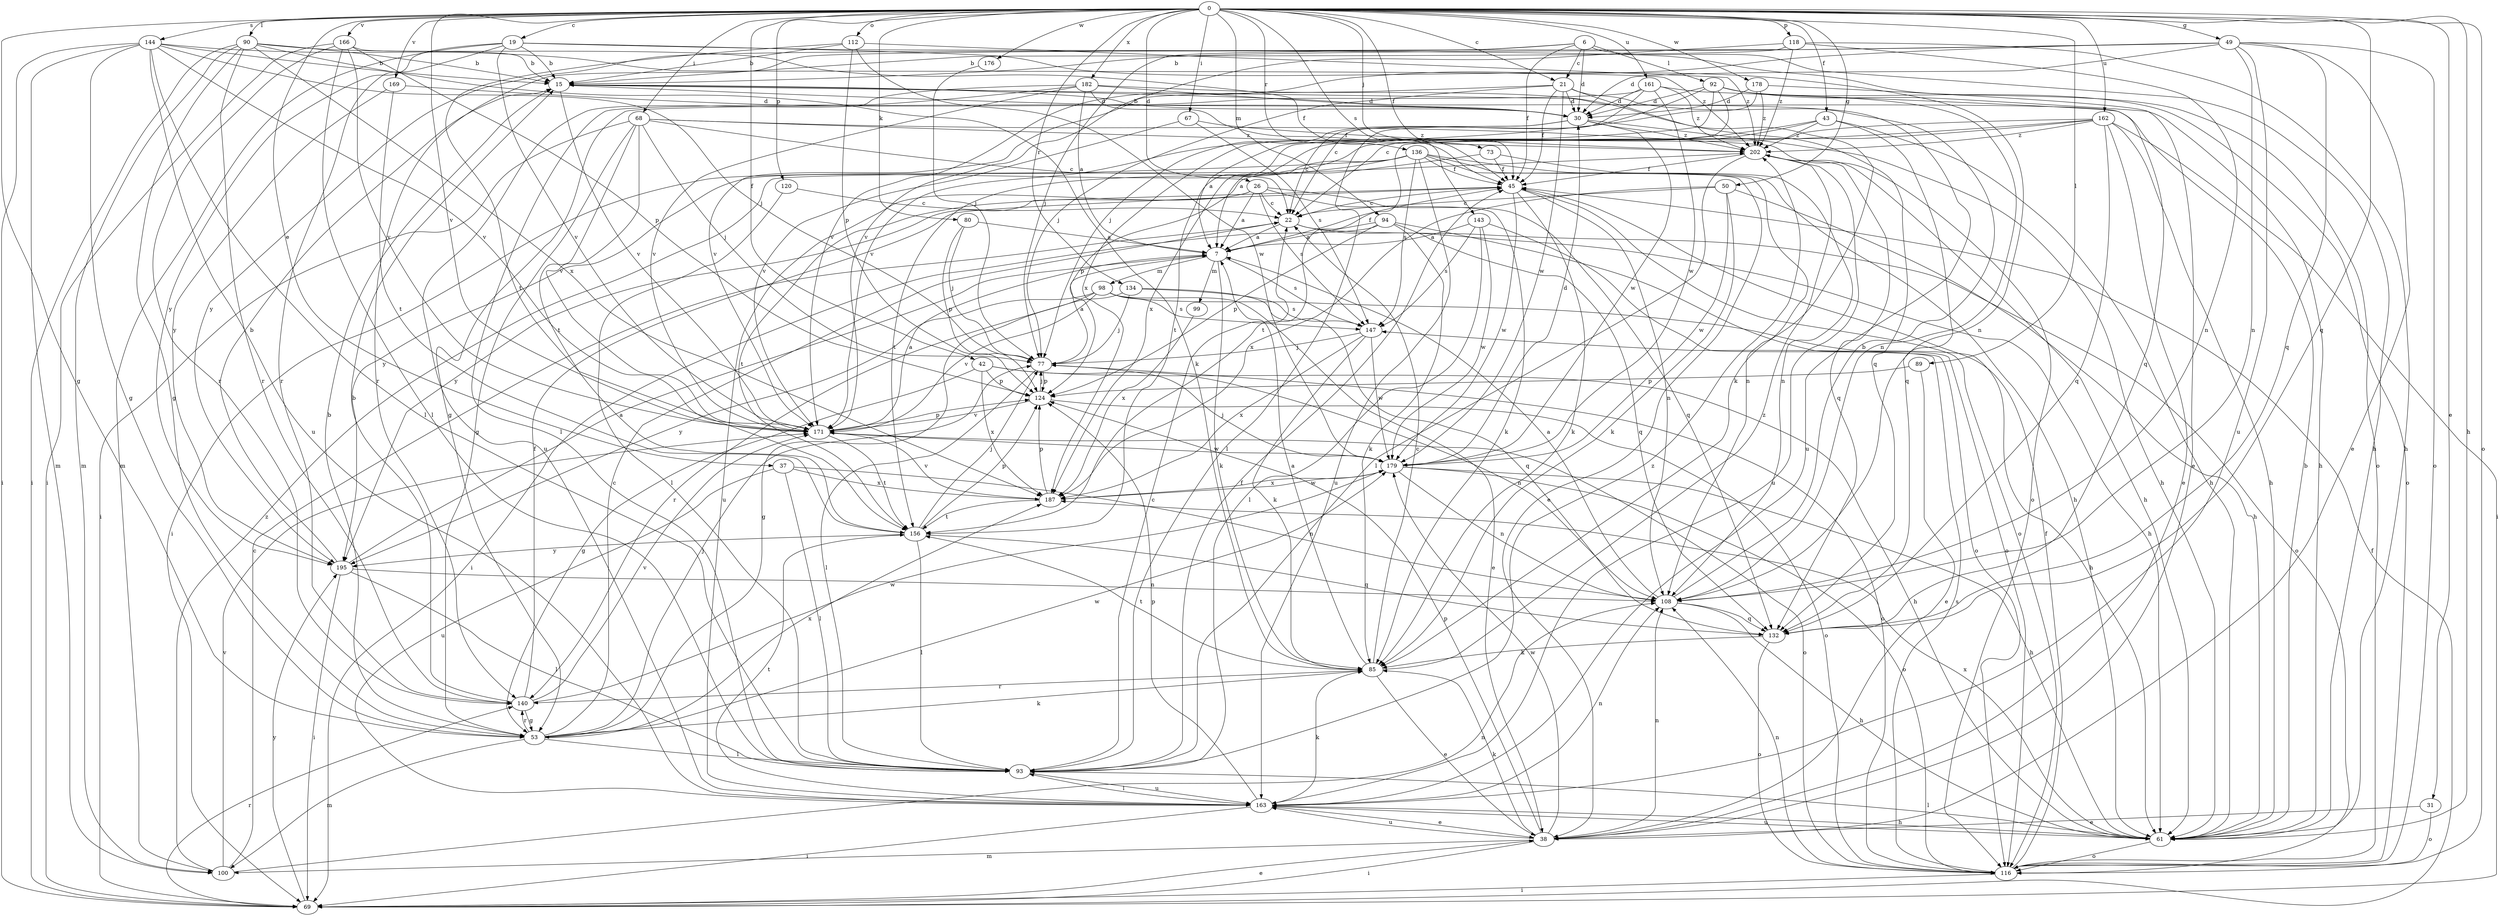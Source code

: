 strict digraph  {
0;
6;
7;
15;
19;
21;
22;
26;
30;
31;
37;
38;
42;
43;
45;
49;
50;
53;
61;
67;
68;
69;
73;
77;
80;
85;
89;
90;
92;
93;
94;
98;
99;
100;
108;
112;
116;
118;
120;
124;
132;
134;
136;
140;
143;
144;
147;
156;
161;
162;
163;
166;
169;
171;
176;
178;
179;
182;
187;
195;
202;
0 -> 19  [label=c];
0 -> 21  [label=c];
0 -> 26  [label=d];
0 -> 31  [label=e];
0 -> 37  [label=e];
0 -> 42  [label=f];
0 -> 43  [label=f];
0 -> 45  [label=f];
0 -> 49  [label=g];
0 -> 50  [label=g];
0 -> 53  [label=g];
0 -> 61  [label=h];
0 -> 67  [label=i];
0 -> 68  [label=i];
0 -> 73  [label=j];
0 -> 80  [label=k];
0 -> 89  [label=l];
0 -> 90  [label=l];
0 -> 94  [label=m];
0 -> 112  [label=o];
0 -> 116  [label=o];
0 -> 118  [label=p];
0 -> 120  [label=p];
0 -> 132  [label=q];
0 -> 134  [label=r];
0 -> 136  [label=r];
0 -> 143  [label=s];
0 -> 144  [label=s];
0 -> 161  [label=u];
0 -> 162  [label=u];
0 -> 166  [label=v];
0 -> 169  [label=v];
0 -> 171  [label=v];
0 -> 176  [label=w];
0 -> 178  [label=w];
0 -> 182  [label=x];
6 -> 21  [label=c];
6 -> 30  [label=d];
6 -> 45  [label=f];
6 -> 61  [label=h];
6 -> 77  [label=j];
6 -> 92  [label=l];
6 -> 195  [label=y];
7 -> 45  [label=f];
7 -> 85  [label=k];
7 -> 98  [label=m];
7 -> 99  [label=m];
7 -> 147  [label=s];
15 -> 30  [label=d];
15 -> 171  [label=v];
19 -> 15  [label=b];
19 -> 100  [label=m];
19 -> 108  [label=n];
19 -> 116  [label=o];
19 -> 140  [label=r];
19 -> 171  [label=v];
19 -> 195  [label=y];
21 -> 30  [label=d];
21 -> 45  [label=f];
21 -> 77  [label=j];
21 -> 85  [label=k];
21 -> 163  [label=u];
21 -> 171  [label=v];
21 -> 179  [label=w];
22 -> 7  [label=a];
22 -> 61  [label=h];
22 -> 116  [label=o];
26 -> 7  [label=a];
26 -> 22  [label=c];
26 -> 85  [label=k];
26 -> 132  [label=q];
26 -> 147  [label=s];
26 -> 156  [label=t];
26 -> 163  [label=u];
30 -> 15  [label=b];
30 -> 22  [label=c];
30 -> 61  [label=h];
30 -> 93  [label=l];
30 -> 179  [label=w];
30 -> 202  [label=z];
31 -> 38  [label=e];
31 -> 116  [label=o];
37 -> 93  [label=l];
37 -> 108  [label=n];
37 -> 163  [label=u];
37 -> 187  [label=x];
38 -> 69  [label=i];
38 -> 85  [label=k];
38 -> 100  [label=m];
38 -> 108  [label=n];
38 -> 124  [label=p];
38 -> 163  [label=u];
38 -> 179  [label=w];
42 -> 53  [label=g];
42 -> 61  [label=h];
42 -> 108  [label=n];
42 -> 124  [label=p];
42 -> 187  [label=x];
43 -> 7  [label=a];
43 -> 61  [label=h];
43 -> 132  [label=q];
43 -> 156  [label=t];
43 -> 202  [label=z];
45 -> 22  [label=c];
45 -> 85  [label=k];
45 -> 108  [label=n];
45 -> 116  [label=o];
45 -> 179  [label=w];
45 -> 195  [label=y];
49 -> 15  [label=b];
49 -> 30  [label=d];
49 -> 38  [label=e];
49 -> 108  [label=n];
49 -> 116  [label=o];
49 -> 132  [label=q];
49 -> 140  [label=r];
49 -> 163  [label=u];
49 -> 171  [label=v];
50 -> 22  [label=c];
50 -> 61  [label=h];
50 -> 85  [label=k];
50 -> 179  [label=w];
50 -> 187  [label=x];
53 -> 15  [label=b];
53 -> 22  [label=c];
53 -> 77  [label=j];
53 -> 85  [label=k];
53 -> 93  [label=l];
53 -> 100  [label=m];
53 -> 140  [label=r];
53 -> 179  [label=w];
53 -> 187  [label=x];
61 -> 15  [label=b];
61 -> 93  [label=l];
61 -> 116  [label=o];
61 -> 163  [label=u];
61 -> 187  [label=x];
67 -> 147  [label=s];
67 -> 171  [label=v];
67 -> 202  [label=z];
68 -> 22  [label=c];
68 -> 53  [label=g];
68 -> 69  [label=i];
68 -> 77  [label=j];
68 -> 116  [label=o];
68 -> 156  [label=t];
68 -> 171  [label=v];
68 -> 202  [label=z];
69 -> 38  [label=e];
69 -> 45  [label=f];
69 -> 140  [label=r];
69 -> 195  [label=y];
73 -> 45  [label=f];
73 -> 108  [label=n];
73 -> 124  [label=p];
77 -> 7  [label=a];
77 -> 93  [label=l];
77 -> 116  [label=o];
77 -> 124  [label=p];
80 -> 7  [label=a];
80 -> 77  [label=j];
80 -> 124  [label=p];
85 -> 7  [label=a];
85 -> 22  [label=c];
85 -> 38  [label=e];
85 -> 140  [label=r];
85 -> 156  [label=t];
85 -> 202  [label=z];
89 -> 38  [label=e];
89 -> 124  [label=p];
90 -> 15  [label=b];
90 -> 45  [label=f];
90 -> 53  [label=g];
90 -> 69  [label=i];
90 -> 85  [label=k];
90 -> 100  [label=m];
90 -> 140  [label=r];
90 -> 187  [label=x];
92 -> 22  [label=c];
92 -> 30  [label=d];
92 -> 61  [label=h];
92 -> 77  [label=j];
92 -> 108  [label=n];
92 -> 116  [label=o];
92 -> 187  [label=x];
93 -> 22  [label=c];
93 -> 45  [label=f];
93 -> 163  [label=u];
93 -> 202  [label=z];
94 -> 7  [label=a];
94 -> 69  [label=i];
94 -> 85  [label=k];
94 -> 116  [label=o];
94 -> 124  [label=p];
94 -> 132  [label=q];
98 -> 38  [label=e];
98 -> 53  [label=g];
98 -> 61  [label=h];
98 -> 147  [label=s];
98 -> 171  [label=v];
98 -> 195  [label=y];
99 -> 187  [label=x];
100 -> 22  [label=c];
100 -> 108  [label=n];
100 -> 171  [label=v];
100 -> 202  [label=z];
108 -> 7  [label=a];
108 -> 15  [label=b];
108 -> 61  [label=h];
108 -> 132  [label=q];
112 -> 15  [label=b];
112 -> 124  [label=p];
112 -> 156  [label=t];
112 -> 179  [label=w];
112 -> 202  [label=z];
116 -> 45  [label=f];
116 -> 69  [label=i];
116 -> 108  [label=n];
116 -> 147  [label=s];
118 -> 15  [label=b];
118 -> 61  [label=h];
118 -> 108  [label=n];
118 -> 171  [label=v];
118 -> 202  [label=z];
120 -> 22  [label=c];
120 -> 93  [label=l];
124 -> 77  [label=j];
124 -> 116  [label=o];
124 -> 171  [label=v];
132 -> 85  [label=k];
132 -> 116  [label=o];
134 -> 77  [label=j];
134 -> 132  [label=q];
134 -> 140  [label=r];
134 -> 147  [label=s];
136 -> 38  [label=e];
136 -> 45  [label=f];
136 -> 61  [label=h];
136 -> 69  [label=i];
136 -> 108  [label=n];
136 -> 147  [label=s];
136 -> 156  [label=t];
136 -> 163  [label=u];
136 -> 195  [label=y];
140 -> 15  [label=b];
140 -> 45  [label=f];
140 -> 53  [label=g];
140 -> 171  [label=v];
140 -> 179  [label=w];
143 -> 7  [label=a];
143 -> 93  [label=l];
143 -> 116  [label=o];
143 -> 147  [label=s];
143 -> 179  [label=w];
144 -> 15  [label=b];
144 -> 53  [label=g];
144 -> 69  [label=i];
144 -> 77  [label=j];
144 -> 93  [label=l];
144 -> 100  [label=m];
144 -> 163  [label=u];
144 -> 171  [label=v];
144 -> 202  [label=z];
147 -> 77  [label=j];
147 -> 85  [label=k];
147 -> 179  [label=w];
147 -> 187  [label=x];
156 -> 77  [label=j];
156 -> 93  [label=l];
156 -> 124  [label=p];
156 -> 132  [label=q];
156 -> 195  [label=y];
161 -> 22  [label=c];
161 -> 30  [label=d];
161 -> 53  [label=g];
161 -> 132  [label=q];
161 -> 179  [label=w];
161 -> 202  [label=z];
162 -> 7  [label=a];
162 -> 38  [label=e];
162 -> 61  [label=h];
162 -> 69  [label=i];
162 -> 132  [label=q];
162 -> 156  [label=t];
162 -> 187  [label=x];
162 -> 202  [label=z];
163 -> 38  [label=e];
163 -> 61  [label=h];
163 -> 69  [label=i];
163 -> 85  [label=k];
163 -> 93  [label=l];
163 -> 108  [label=n];
163 -> 124  [label=p];
163 -> 156  [label=t];
166 -> 15  [label=b];
166 -> 69  [label=i];
166 -> 93  [label=l];
166 -> 124  [label=p];
166 -> 140  [label=r];
166 -> 171  [label=v];
169 -> 30  [label=d];
169 -> 156  [label=t];
169 -> 195  [label=y];
171 -> 7  [label=a];
171 -> 116  [label=o];
171 -> 124  [label=p];
171 -> 156  [label=t];
171 -> 179  [label=w];
176 -> 77  [label=j];
178 -> 30  [label=d];
178 -> 38  [label=e];
178 -> 171  [label=v];
178 -> 202  [label=z];
179 -> 30  [label=d];
179 -> 61  [label=h];
179 -> 77  [label=j];
179 -> 108  [label=n];
179 -> 116  [label=o];
179 -> 187  [label=x];
182 -> 7  [label=a];
182 -> 30  [label=d];
182 -> 45  [label=f];
182 -> 93  [label=l];
182 -> 132  [label=q];
182 -> 163  [label=u];
182 -> 171  [label=v];
187 -> 124  [label=p];
187 -> 156  [label=t];
187 -> 171  [label=v];
187 -> 179  [label=w];
195 -> 7  [label=a];
195 -> 15  [label=b];
195 -> 69  [label=i];
195 -> 93  [label=l];
195 -> 108  [label=n];
202 -> 45  [label=f];
202 -> 61  [label=h];
202 -> 93  [label=l];
202 -> 132  [label=q];
202 -> 163  [label=u];
}
